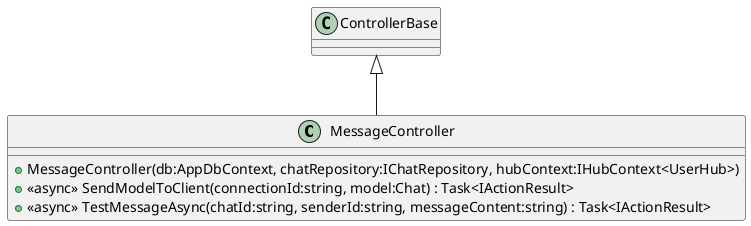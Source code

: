 @startuml
class MessageController {
    + MessageController(db:AppDbContext, chatRepository:IChatRepository, hubContext:IHubContext<UserHub>)
    + <<async>> SendModelToClient(connectionId:string, model:Chat) : Task<IActionResult>
    + <<async>> TestMessageAsync(chatId:string, senderId:string, messageContent:string) : Task<IActionResult>
}
ControllerBase <|-- MessageController
@enduml

